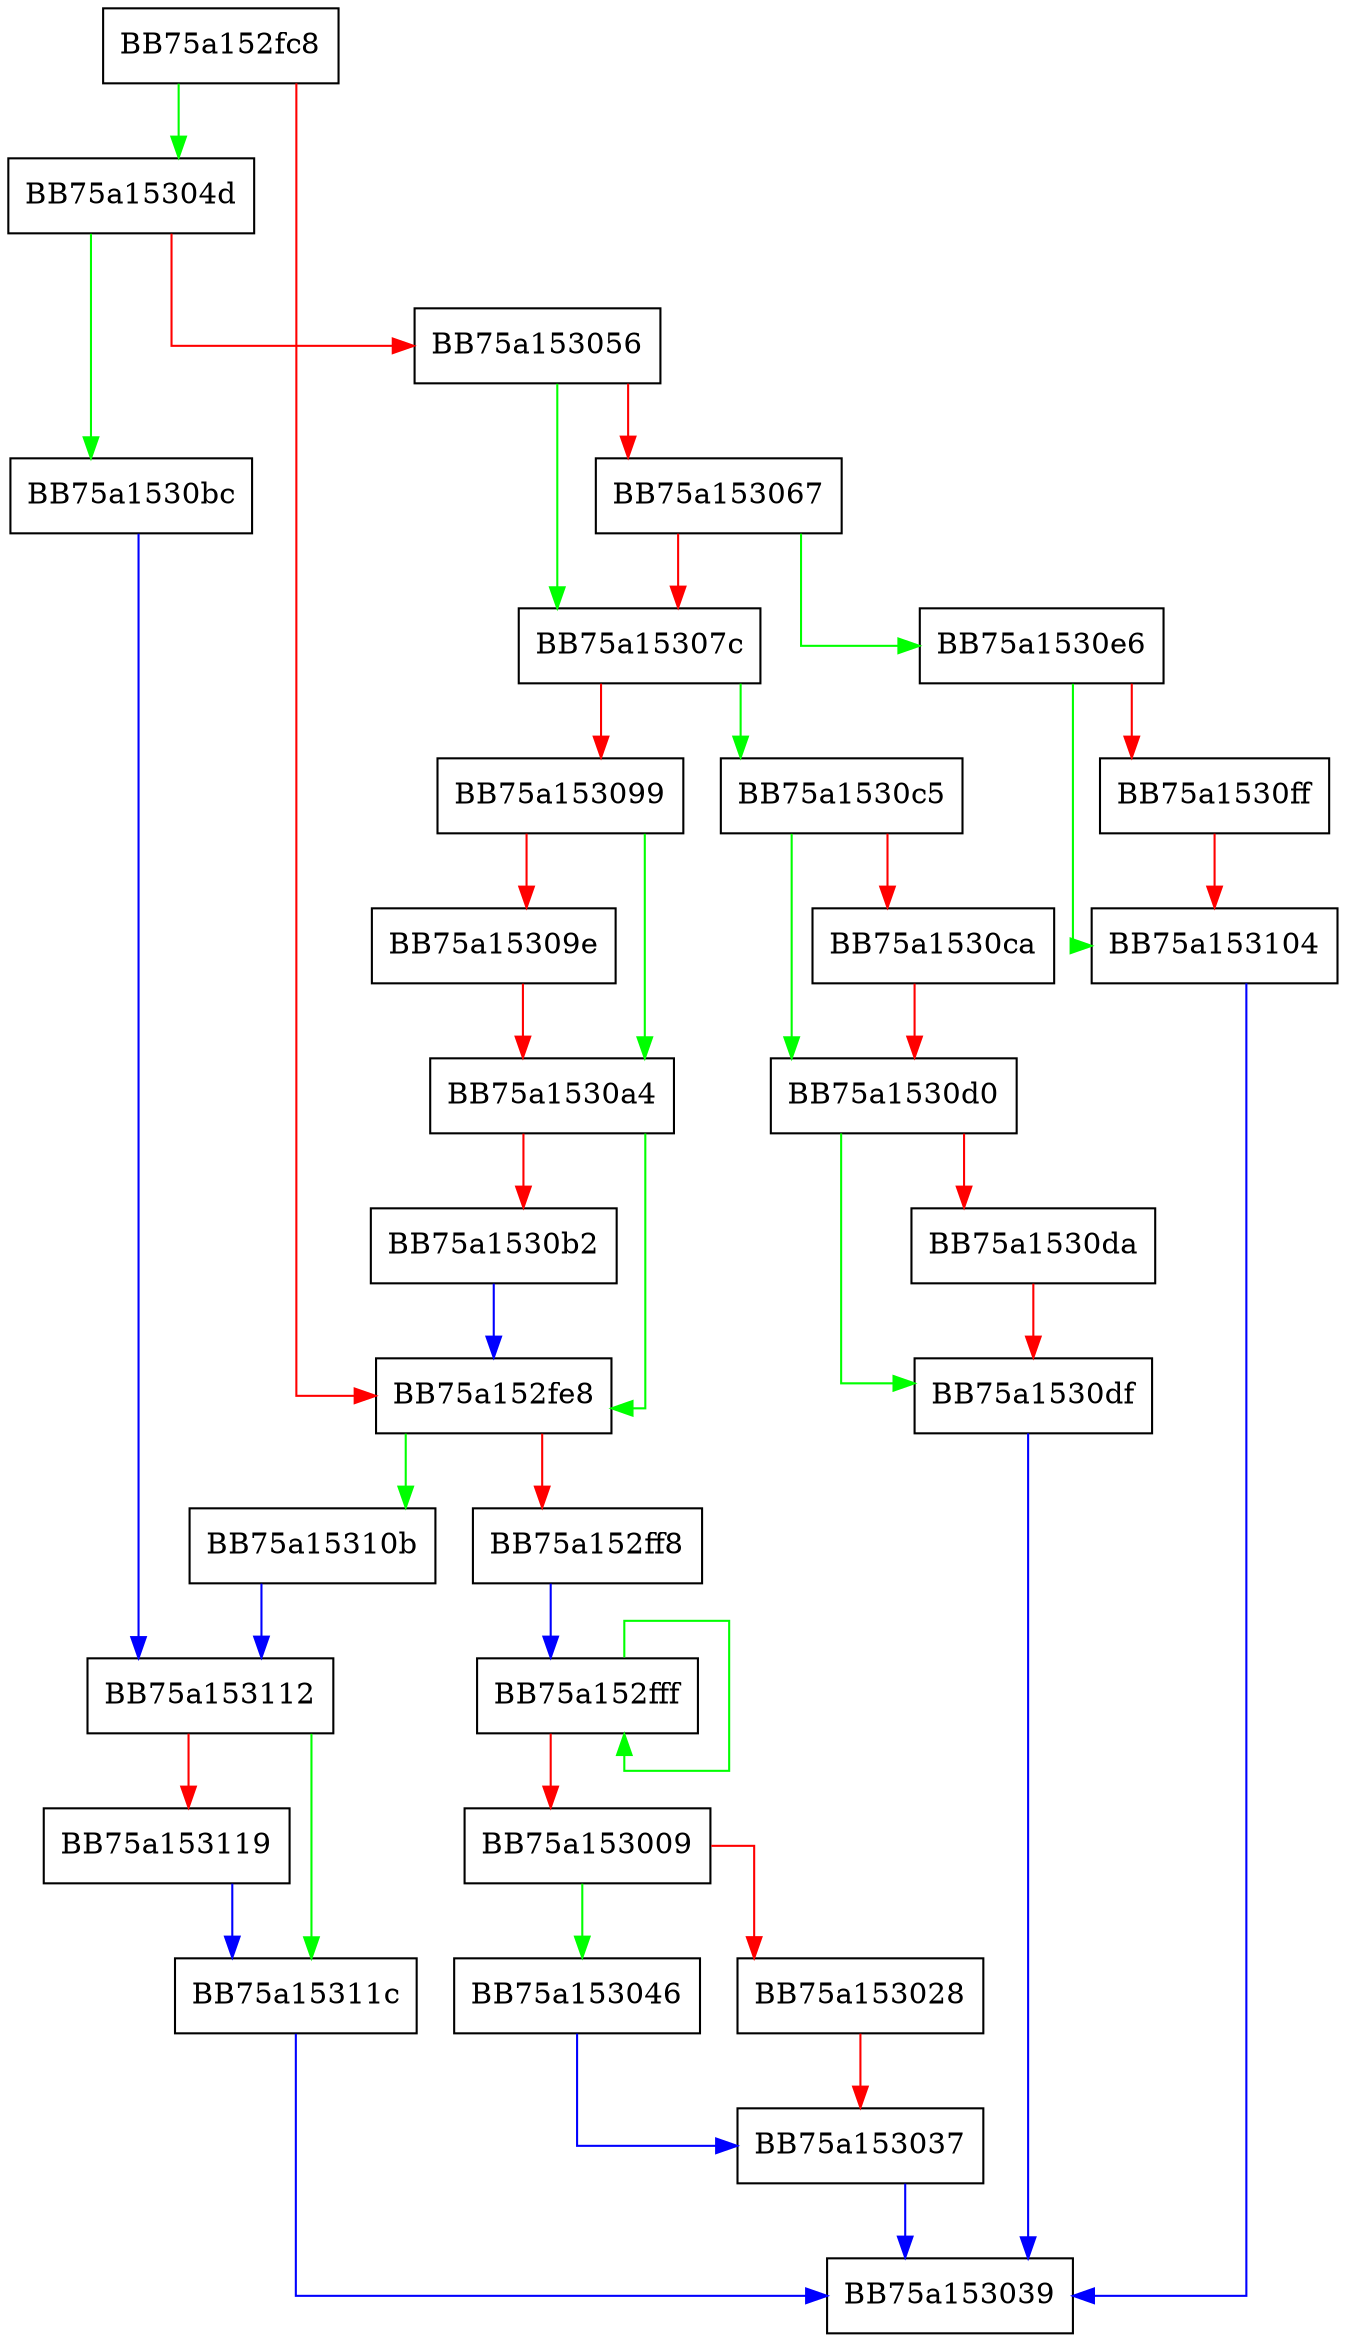 digraph GetDosImagePathUnlocked {
  node [shape="box"];
  graph [splines=ortho];
  BB75a152fc8 -> BB75a15304d [color="green"];
  BB75a152fc8 -> BB75a152fe8 [color="red"];
  BB75a152fe8 -> BB75a15310b [color="green"];
  BB75a152fe8 -> BB75a152ff8 [color="red"];
  BB75a152ff8 -> BB75a152fff [color="blue"];
  BB75a152fff -> BB75a152fff [color="green"];
  BB75a152fff -> BB75a153009 [color="red"];
  BB75a153009 -> BB75a153046 [color="green"];
  BB75a153009 -> BB75a153028 [color="red"];
  BB75a153028 -> BB75a153037 [color="red"];
  BB75a153037 -> BB75a153039 [color="blue"];
  BB75a153046 -> BB75a153037 [color="blue"];
  BB75a15304d -> BB75a1530bc [color="green"];
  BB75a15304d -> BB75a153056 [color="red"];
  BB75a153056 -> BB75a15307c [color="green"];
  BB75a153056 -> BB75a153067 [color="red"];
  BB75a153067 -> BB75a1530e6 [color="green"];
  BB75a153067 -> BB75a15307c [color="red"];
  BB75a15307c -> BB75a1530c5 [color="green"];
  BB75a15307c -> BB75a153099 [color="red"];
  BB75a153099 -> BB75a1530a4 [color="green"];
  BB75a153099 -> BB75a15309e [color="red"];
  BB75a15309e -> BB75a1530a4 [color="red"];
  BB75a1530a4 -> BB75a152fe8 [color="green"];
  BB75a1530a4 -> BB75a1530b2 [color="red"];
  BB75a1530b2 -> BB75a152fe8 [color="blue"];
  BB75a1530bc -> BB75a153112 [color="blue"];
  BB75a1530c5 -> BB75a1530d0 [color="green"];
  BB75a1530c5 -> BB75a1530ca [color="red"];
  BB75a1530ca -> BB75a1530d0 [color="red"];
  BB75a1530d0 -> BB75a1530df [color="green"];
  BB75a1530d0 -> BB75a1530da [color="red"];
  BB75a1530da -> BB75a1530df [color="red"];
  BB75a1530df -> BB75a153039 [color="blue"];
  BB75a1530e6 -> BB75a153104 [color="green"];
  BB75a1530e6 -> BB75a1530ff [color="red"];
  BB75a1530ff -> BB75a153104 [color="red"];
  BB75a153104 -> BB75a153039 [color="blue"];
  BB75a15310b -> BB75a153112 [color="blue"];
  BB75a153112 -> BB75a15311c [color="green"];
  BB75a153112 -> BB75a153119 [color="red"];
  BB75a153119 -> BB75a15311c [color="blue"];
  BB75a15311c -> BB75a153039 [color="blue"];
}